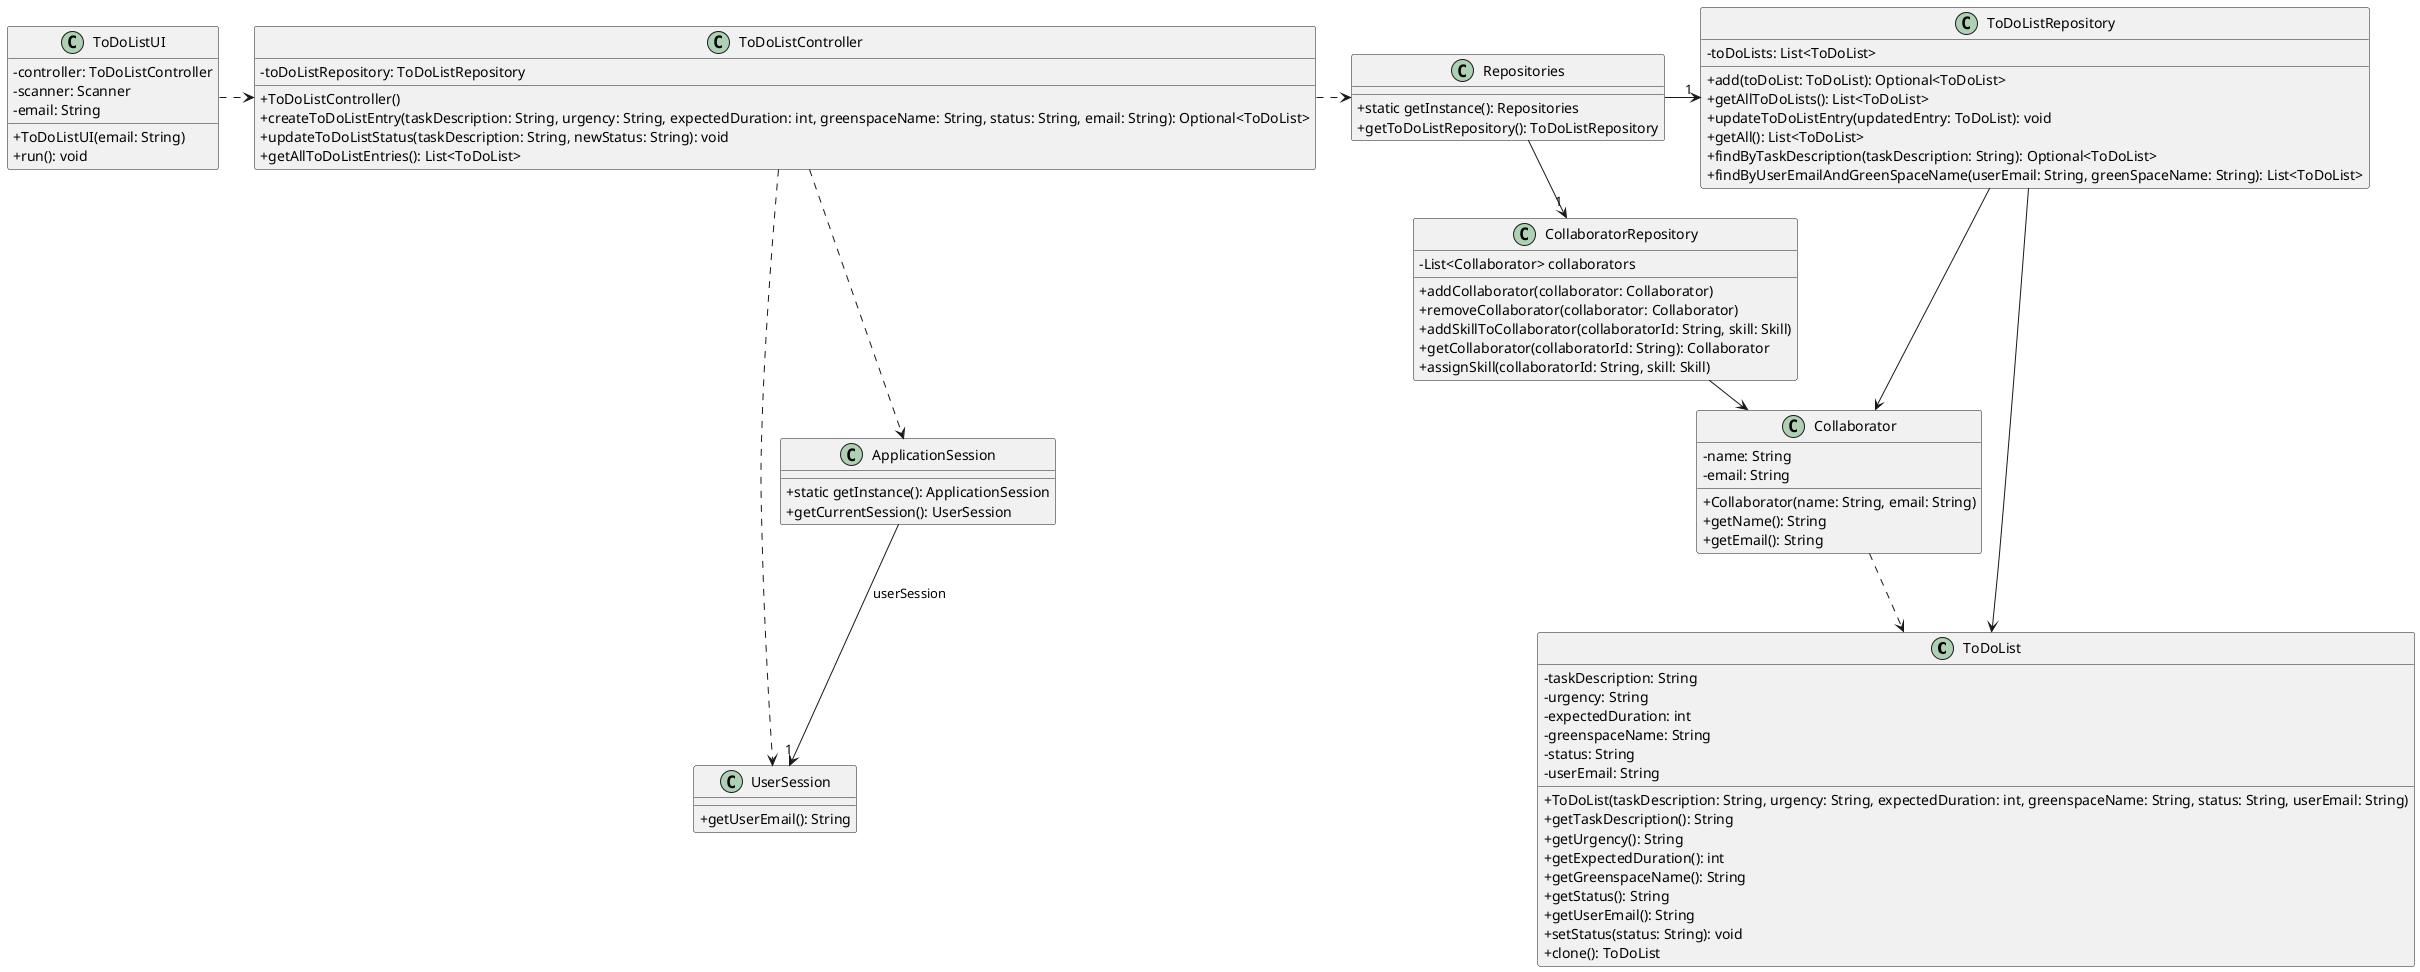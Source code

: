 @startuml

skinparam packageStyle rectangle
skinparam shadowing false
skinparam linetype polyline
skinparam linetype orto
skinparam classAttributeIconSize 0

class ToDoList {
    - taskDescription: String
    - urgency: String
    - expectedDuration: int
    - greenspaceName: String
    - status: String
    - userEmail: String

    + ToDoList(taskDescription: String, urgency: String, expectedDuration: int, greenspaceName: String, status: String, userEmail: String)
    + getTaskDescription(): String
    + getUrgency(): String
    + getExpectedDuration(): int
    + getGreenspaceName(): String
    + getStatus(): String
    + getUserEmail(): String
    + setStatus(status: String): void
    + clone(): ToDoList
}

class ToDoListRepository {
    - toDoLists: List<ToDoList>

    + add(toDoList: ToDoList): Optional<ToDoList>
    + getAllToDoLists(): List<ToDoList>
    + updateToDoListEntry(updatedEntry: ToDoList): void
    + getAll(): List<ToDoList>
    + findByTaskDescription(taskDescription: String): Optional<ToDoList>
    + findByUserEmailAndGreenSpaceName(userEmail: String, greenSpaceName: String): List<ToDoList>
}

class ToDoListController {
    - toDoListRepository: ToDoListRepository

    + ToDoListController()
    + createToDoListEntry(taskDescription: String, urgency: String, expectedDuration: int, greenspaceName: String, status: String, email: String): Optional<ToDoList>
    + updateToDoListStatus(taskDescription: String, newStatus: String): void
    + getAllToDoListEntries(): List<ToDoList>
}

class Repositories {
    + static getInstance(): Repositories
    + getToDoListRepository(): ToDoListRepository
}

class ToDoListUI {
    - controller: ToDoListController
    - scanner: Scanner
    - email: String

    + ToDoListUI(email: String)
    + run(): void
}

class UserSession {
    + getUserEmail(): String
}

class ApplicationSession {
    + static getInstance(): ApplicationSession
    + getCurrentSession(): UserSession
}

class Collaborator {
    - name: String
    - email: String

    + Collaborator(name: String, email: String)
    + getName(): String
    + getEmail(): String
}

class CollaboratorRepository {
    - List<Collaborator> collaborators

    + addCollaborator(collaborator: Collaborator)
    + removeCollaborator(collaborator: Collaborator)
    + addSkillToCollaborator(collaboratorId: String, skill: Skill)
    + getCollaborator(collaboratorId: String): Collaborator
    + assignSkill(collaboratorId: String, skill: Skill)
}

ToDoListController .> Repositories
Repositories -> "1" ToDoListRepository
Repositories -> "1" CollaboratorRepository
CollaboratorRepository -> Collaborator
ToDoListUI .> ToDoListController
ToDoListRepository --> ToDoList

ApplicationSession --> "1" UserSession : userSession
ToDoListController ..> ApplicationSession
ToDoListController ..> UserSession

ToDoListRepository --> Collaborator
Collaborator ..> ToDoList

@enduml
